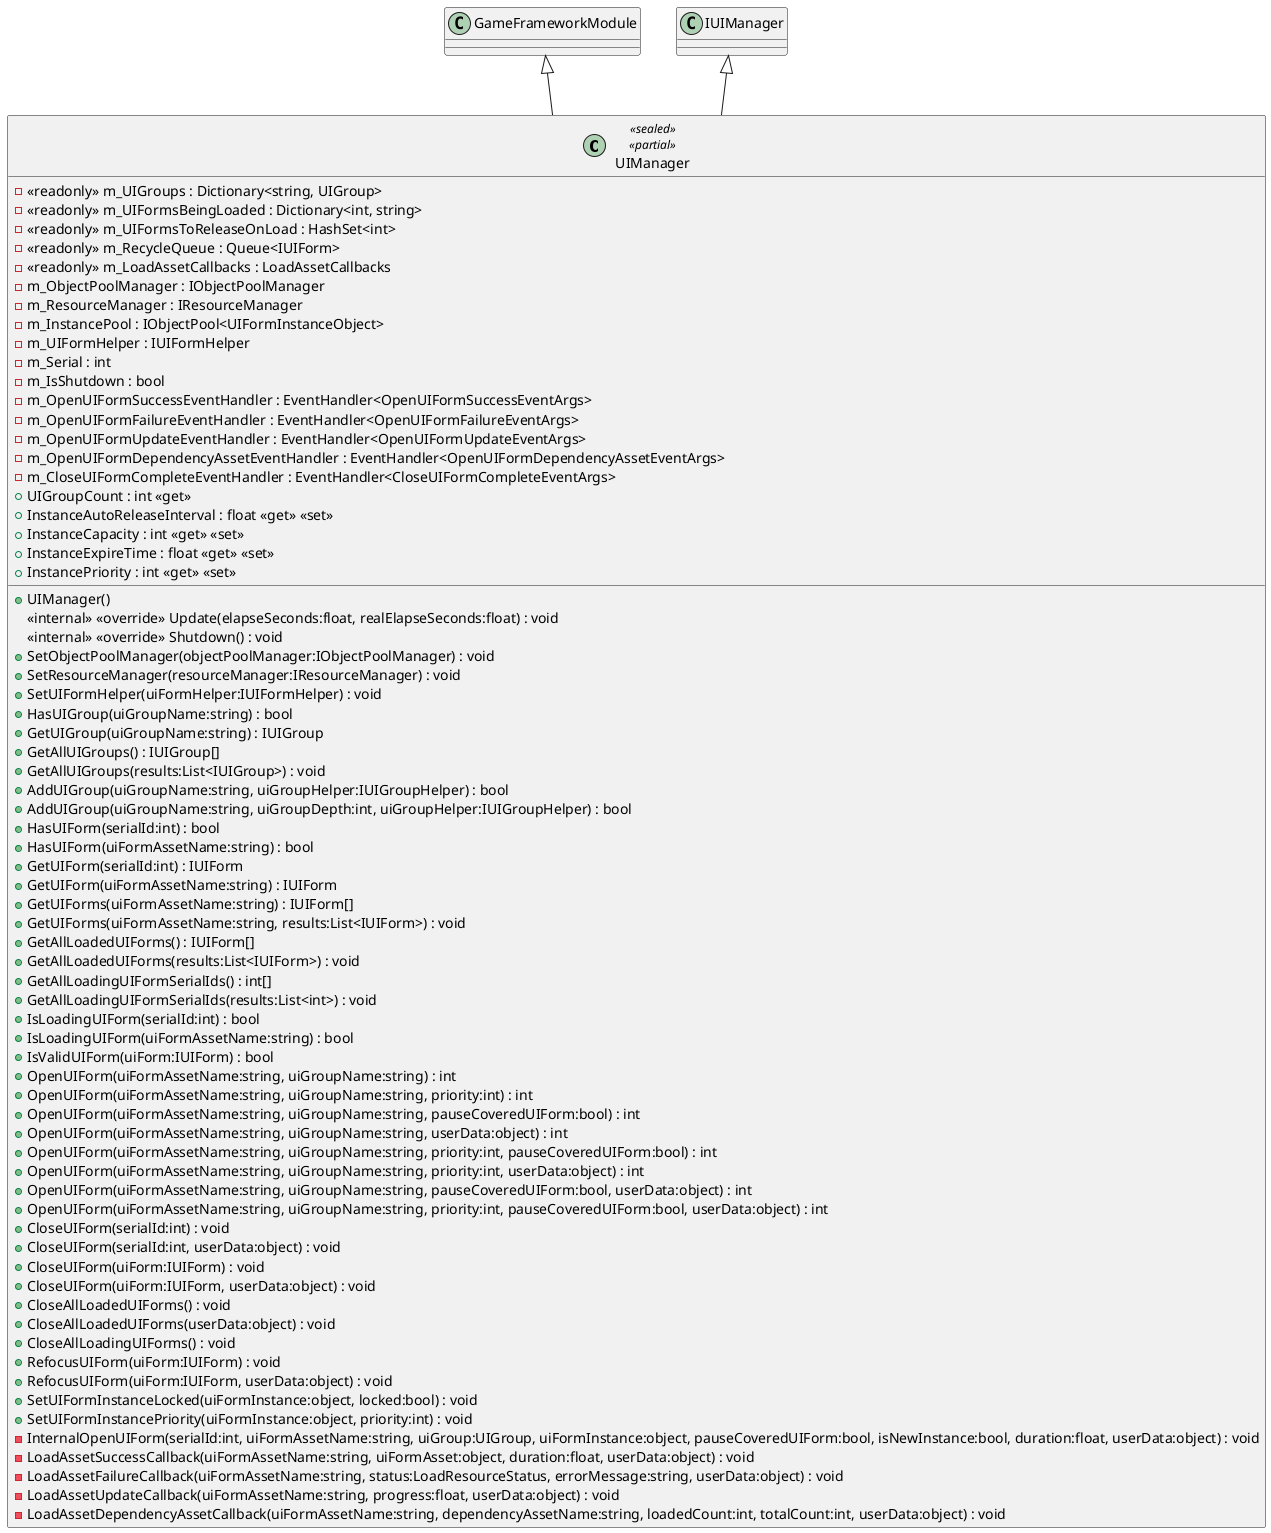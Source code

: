 @startuml
class UIManager <<sealed>> <<partial>> {
    - <<readonly>> m_UIGroups : Dictionary<string, UIGroup>
    - <<readonly>> m_UIFormsBeingLoaded : Dictionary<int, string>
    - <<readonly>> m_UIFormsToReleaseOnLoad : HashSet<int>
    - <<readonly>> m_RecycleQueue : Queue<IUIForm>
    - <<readonly>> m_LoadAssetCallbacks : LoadAssetCallbacks
    - m_ObjectPoolManager : IObjectPoolManager
    - m_ResourceManager : IResourceManager
    - m_InstancePool : IObjectPool<UIFormInstanceObject>
    - m_UIFormHelper : IUIFormHelper
    - m_Serial : int
    - m_IsShutdown : bool
    - m_OpenUIFormSuccessEventHandler : EventHandler<OpenUIFormSuccessEventArgs>
    - m_OpenUIFormFailureEventHandler : EventHandler<OpenUIFormFailureEventArgs>
    - m_OpenUIFormUpdateEventHandler : EventHandler<OpenUIFormUpdateEventArgs>
    - m_OpenUIFormDependencyAssetEventHandler : EventHandler<OpenUIFormDependencyAssetEventArgs>
    - m_CloseUIFormCompleteEventHandler : EventHandler<CloseUIFormCompleteEventArgs>
    + UIManager()
    + UIGroupCount : int <<get>>
    + InstanceAutoReleaseInterval : float <<get>> <<set>>
    + InstanceCapacity : int <<get>> <<set>>
    + InstanceExpireTime : float <<get>> <<set>>
    + InstancePriority : int <<get>> <<set>>
    <<internal>> <<override>> Update(elapseSeconds:float, realElapseSeconds:float) : void
    <<internal>> <<override>> Shutdown() : void
    + SetObjectPoolManager(objectPoolManager:IObjectPoolManager) : void
    + SetResourceManager(resourceManager:IResourceManager) : void
    + SetUIFormHelper(uiFormHelper:IUIFormHelper) : void
    + HasUIGroup(uiGroupName:string) : bool
    + GetUIGroup(uiGroupName:string) : IUIGroup
    + GetAllUIGroups() : IUIGroup[]
    + GetAllUIGroups(results:List<IUIGroup>) : void
    + AddUIGroup(uiGroupName:string, uiGroupHelper:IUIGroupHelper) : bool
    + AddUIGroup(uiGroupName:string, uiGroupDepth:int, uiGroupHelper:IUIGroupHelper) : bool
    + HasUIForm(serialId:int) : bool
    + HasUIForm(uiFormAssetName:string) : bool
    + GetUIForm(serialId:int) : IUIForm
    + GetUIForm(uiFormAssetName:string) : IUIForm
    + GetUIForms(uiFormAssetName:string) : IUIForm[]
    + GetUIForms(uiFormAssetName:string, results:List<IUIForm>) : void
    + GetAllLoadedUIForms() : IUIForm[]
    + GetAllLoadedUIForms(results:List<IUIForm>) : void
    + GetAllLoadingUIFormSerialIds() : int[]
    + GetAllLoadingUIFormSerialIds(results:List<int>) : void
    + IsLoadingUIForm(serialId:int) : bool
    + IsLoadingUIForm(uiFormAssetName:string) : bool
    + IsValidUIForm(uiForm:IUIForm) : bool
    + OpenUIForm(uiFormAssetName:string, uiGroupName:string) : int
    + OpenUIForm(uiFormAssetName:string, uiGroupName:string, priority:int) : int
    + OpenUIForm(uiFormAssetName:string, uiGroupName:string, pauseCoveredUIForm:bool) : int
    + OpenUIForm(uiFormAssetName:string, uiGroupName:string, userData:object) : int
    + OpenUIForm(uiFormAssetName:string, uiGroupName:string, priority:int, pauseCoveredUIForm:bool) : int
    + OpenUIForm(uiFormAssetName:string, uiGroupName:string, priority:int, userData:object) : int
    + OpenUIForm(uiFormAssetName:string, uiGroupName:string, pauseCoveredUIForm:bool, userData:object) : int
    + OpenUIForm(uiFormAssetName:string, uiGroupName:string, priority:int, pauseCoveredUIForm:bool, userData:object) : int
    + CloseUIForm(serialId:int) : void
    + CloseUIForm(serialId:int, userData:object) : void
    + CloseUIForm(uiForm:IUIForm) : void
    + CloseUIForm(uiForm:IUIForm, userData:object) : void
    + CloseAllLoadedUIForms() : void
    + CloseAllLoadedUIForms(userData:object) : void
    + CloseAllLoadingUIForms() : void
    + RefocusUIForm(uiForm:IUIForm) : void
    + RefocusUIForm(uiForm:IUIForm, userData:object) : void
    + SetUIFormInstanceLocked(uiFormInstance:object, locked:bool) : void
    + SetUIFormInstancePriority(uiFormInstance:object, priority:int) : void
    - InternalOpenUIForm(serialId:int, uiFormAssetName:string, uiGroup:UIGroup, uiFormInstance:object, pauseCoveredUIForm:bool, isNewInstance:bool, duration:float, userData:object) : void
    - LoadAssetSuccessCallback(uiFormAssetName:string, uiFormAsset:object, duration:float, userData:object) : void
    - LoadAssetFailureCallback(uiFormAssetName:string, status:LoadResourceStatus, errorMessage:string, userData:object) : void
    - LoadAssetUpdateCallback(uiFormAssetName:string, progress:float, userData:object) : void
    - LoadAssetDependencyAssetCallback(uiFormAssetName:string, dependencyAssetName:string, loadedCount:int, totalCount:int, userData:object) : void
}
GameFrameworkModule <|-- UIManager
IUIManager <|-- UIManager
@enduml
